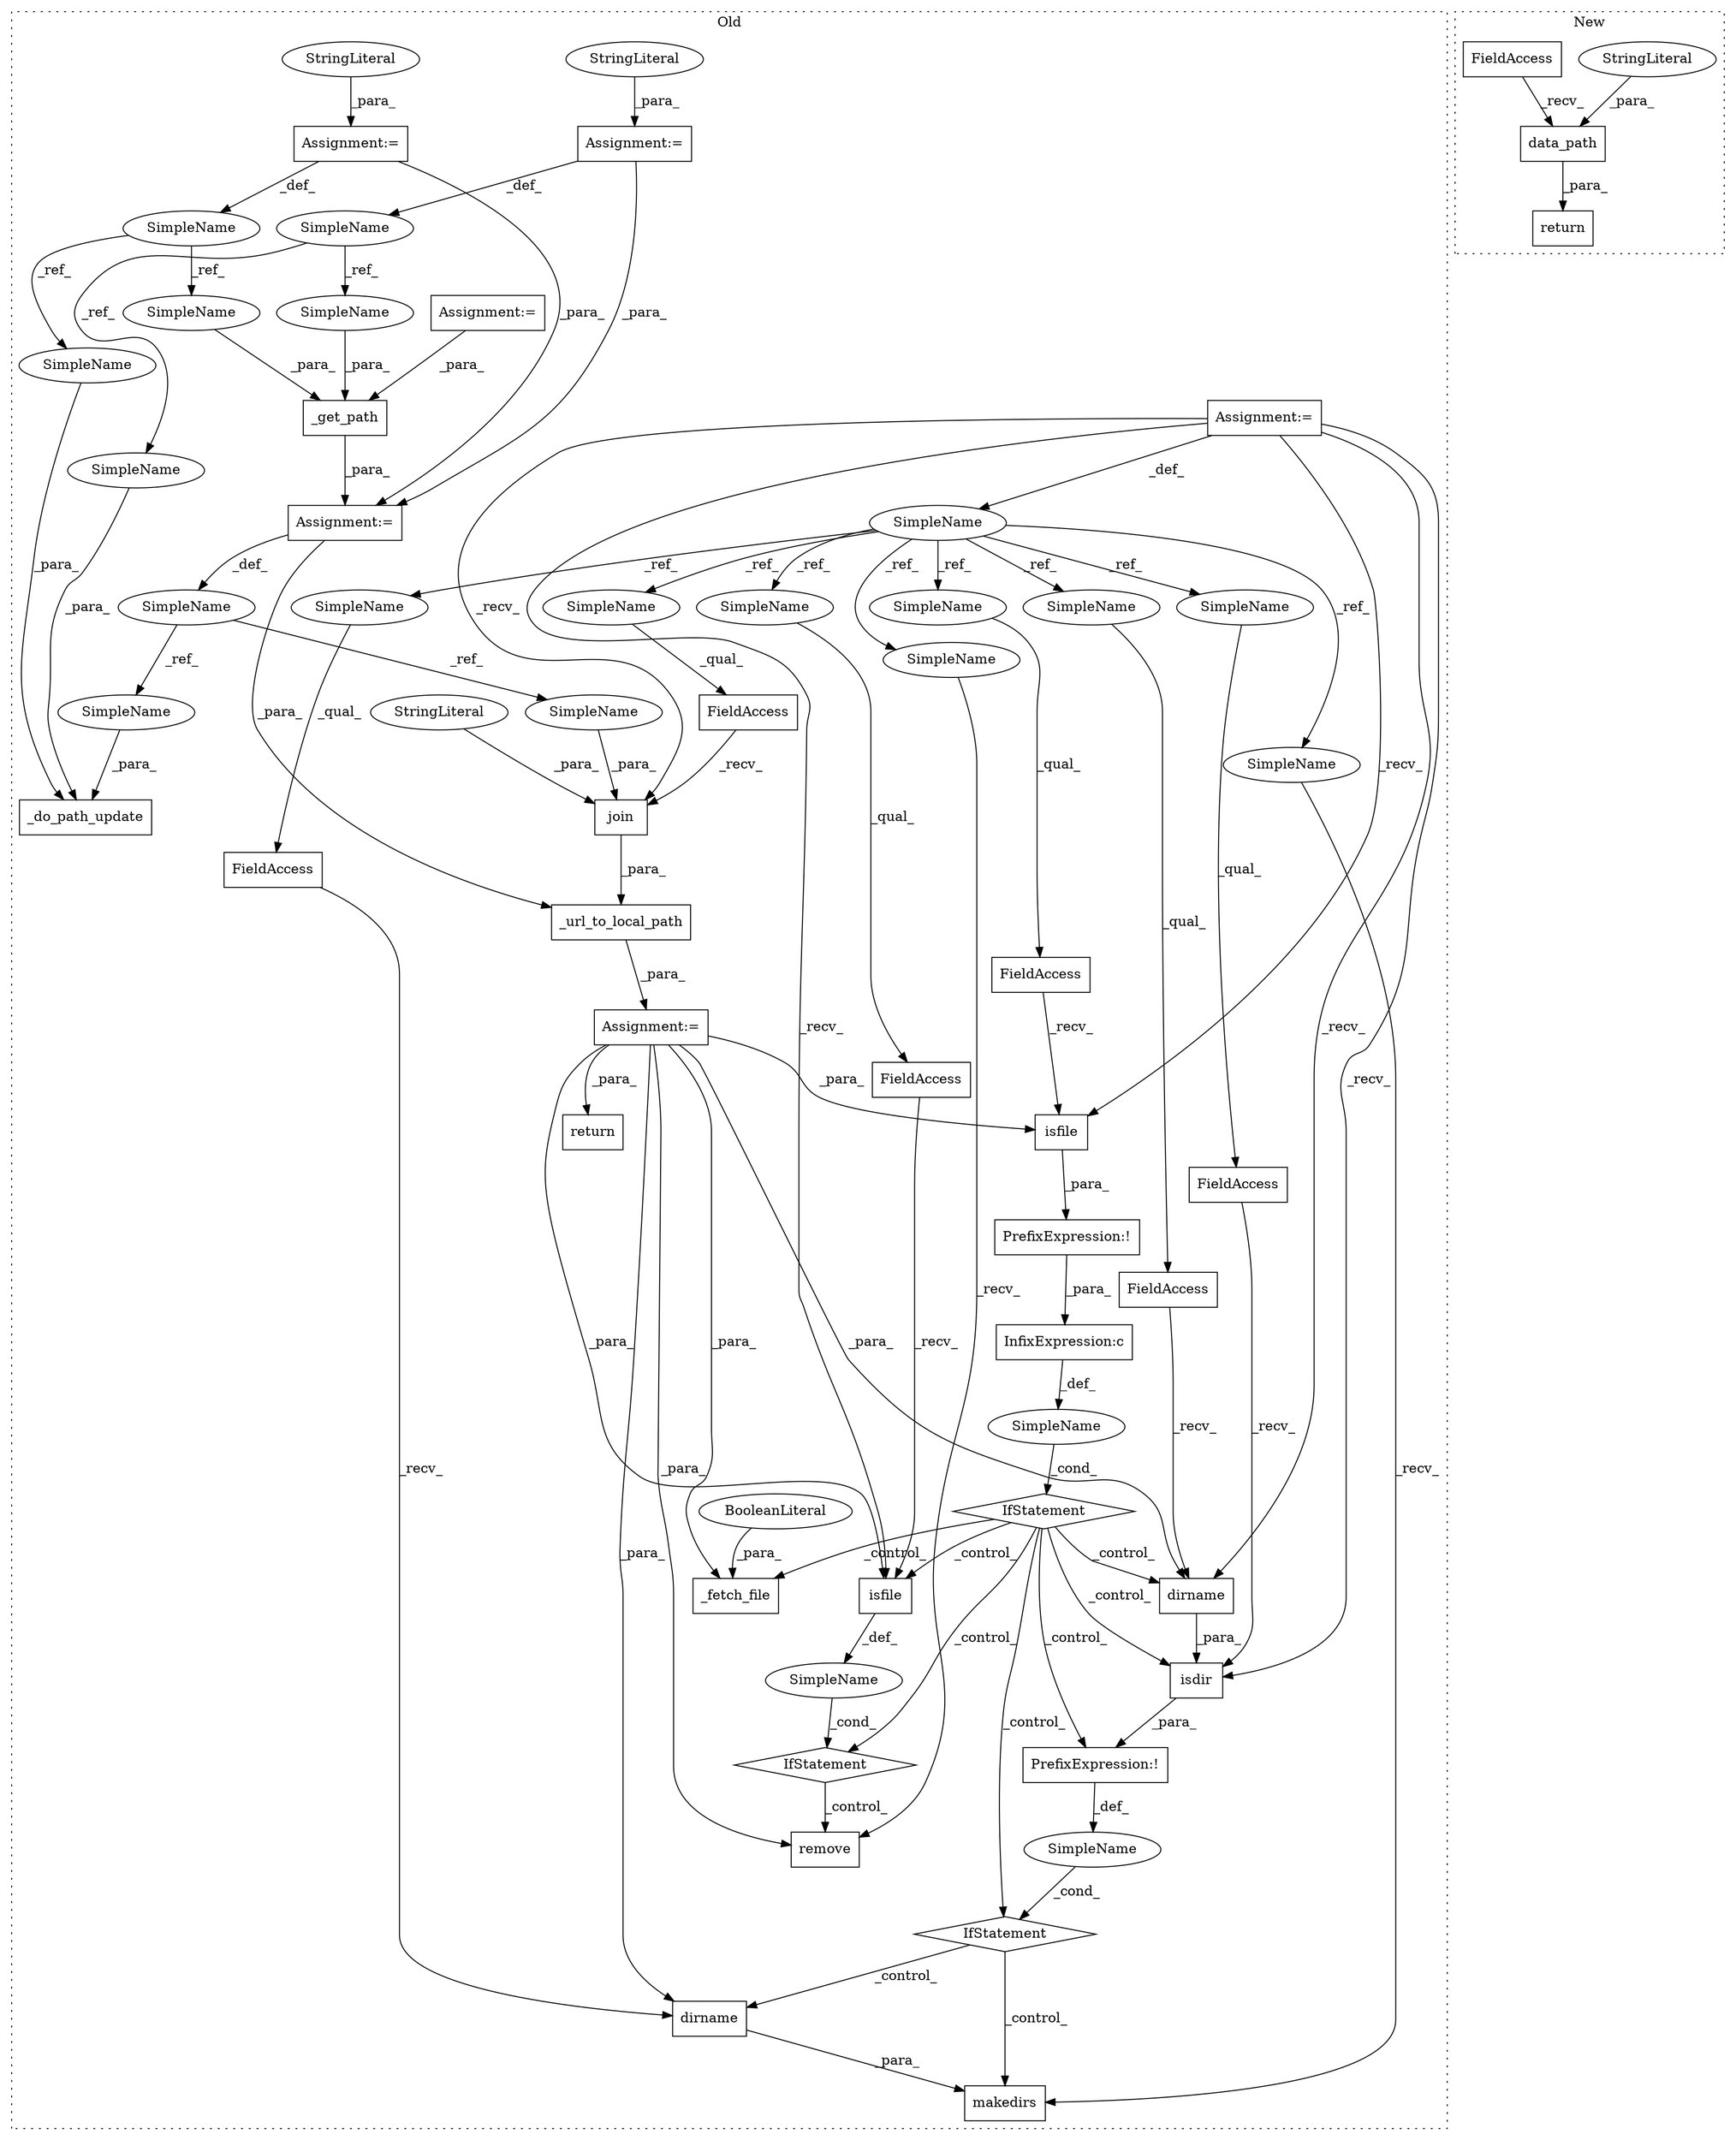 digraph G {
subgraph cluster0 {
1 [label="remove" a="32" s="1286,1304" l="7,1" shape="box"];
3 [label="IfStatement" a="25" s="1182,1230" l="4,2" shape="diamond"];
4 [label="SimpleName" a="42" s="" l="" shape="ellipse"];
5 [label="SimpleName" a="42" s="893" l="2" shape="ellipse"];
6 [label="FieldAccess" a="22" s="1100" l="7" shape="box"];
7 [label="FieldAccess" a="22" s="1340" l="7" shape="box"];
8 [label="join" a="32" s="1108,1133" l="5,1" shape="box"];
9 [label="StringLiteral" a="45" s="1118" l="15" shape="ellipse"];
10 [label="Assignment:=" a="7" s="893" l="2" shape="box"];
11 [label="Assignment:=" a="7" s="1076" l="1" shape="box"];
12 [label="return" a="41" s="1532" l="7" shape="box"];
13 [label="makedirs" a="32" s="1384,1421" l="9,1" shape="box"];
14 [label="dirname" a="32" s="1348,1367" l="8,1" shape="box"];
15 [label="PrefixExpression:!" a="38" s="1186" l="1" shape="box"];
16 [label="_url_to_local_path" a="32" s="1077,1134" l="19,1" shape="box"];
17 [label="dirname" a="32" s="1401,1420" l="8,1" shape="box"];
18 [label="PrefixExpression:!" a="38" s="1325" l="1" shape="box"];
19 [label="InfixExpression:c" a="27" s="1214" l="4" shape="box"];
20 [label="SimpleName" a="42" s="" l="" shape="ellipse"];
23 [label="_fetch_file" a="32" s="1438,1471" l="12,1" shape="box"];
24 [label="BooleanLiteral" a="9" s="1466" l="5" shape="ellipse"];
25 [label="FieldAccess" a="22" s="1244" l="7" shape="box"];
26 [label="FieldAccess" a="22" s="1326" l="7" shape="box"];
27 [label="FieldAccess" a="22" s="1393" l="7" shape="box"];
28 [label="FieldAccess" a="22" s="1187" l="7" shape="box"];
29 [label="SimpleName" a="42" s="" l="" shape="ellipse"];
30 [label="IfStatement" a="25" s="1240,1271" l="4,2" shape="diamond"];
32 [label="isfile" a="32" s="1252,1270" l="7,1" shape="box"];
33 [label="SimpleName" a="42" s="1030" l="4" shape="ellipse"];
34 [label="_do_path_update" a="32" s="1484,1525" l="16,1" shape="box"];
35 [label="isfile" a="32" s="1195,1213" l="7,1" shape="box"];
36 [label="SimpleName" a="42" s="1013" l="4" shape="ellipse"];
37 [label="_get_path" a="32" s="1035,1058" l="10,1" shape="box"];
38 [label="IfStatement" a="25" s="1321,1369" l="4,2" shape="diamond"];
39 [label="SimpleName" a="42" s="979" l="3" shape="ellipse"];
40 [label="Assignment:=" a="7" s="1017" l="1" shape="box"];
41 [label="Assignment:=" a="7" s="876" l="4" shape="box"];
42 [label="StringLiteral" a="45" s="1018" l="6" shape="ellipse"];
43 [label="Assignment:=" a="7" s="1034" l="1" shape="box"];
44 [label="Assignment:=" a="7" s="982" l="1" shape="box"];
45 [label="StringLiteral" a="45" s="983" l="24" shape="ellipse"];
46 [label="isdir" a="32" s="1334,1368" l="6,1" shape="box"];
47 [label="SimpleName" a="42" s="1054" l="4" shape="ellipse"];
48 [label="SimpleName" a="42" s="1521" l="4" shape="ellipse"];
49 [label="SimpleName" a="42" s="1500" l="4" shape="ellipse"];
50 [label="SimpleName" a="42" s="1113" l="4" shape="ellipse"];
51 [label="SimpleName" a="42" s="1187" l="2" shape="ellipse"];
52 [label="SimpleName" a="42" s="1326" l="2" shape="ellipse"];
53 [label="SimpleName" a="42" s="1283" l="2" shape="ellipse"];
54 [label="SimpleName" a="42" s="1393" l="2" shape="ellipse"];
55 [label="SimpleName" a="42" s="1100" l="2" shape="ellipse"];
56 [label="SimpleName" a="42" s="1244" l="2" shape="ellipse"];
57 [label="SimpleName" a="42" s="1340" l="2" shape="ellipse"];
58 [label="SimpleName" a="42" s="1381" l="2" shape="ellipse"];
59 [label="SimpleName" a="42" s="1517" l="3" shape="ellipse"];
60 [label="SimpleName" a="42" s="1050" l="3" shape="ellipse"];
label = "Old";
style="dotted";
}
subgraph cluster1 {
2 [label="return" a="41" s="678" l="7" shape="box"];
21 [label="data_path" a="32" s="709,769" l="10,1" shape="box"];
22 [label="StringLiteral" a="45" s="723" l="8" shape="ellipse"];
31 [label="FieldAccess" a="22" s="685" l="5" shape="box"];
label = "New";
style="dotted";
}
3 -> 38 [label="_control_"];
3 -> 30 [label="_control_"];
3 -> 14 [label="_control_"];
3 -> 18 [label="_control_"];
3 -> 46 [label="_control_"];
3 -> 32 [label="_control_"];
3 -> 23 [label="_control_"];
4 -> 3 [label="_cond_"];
5 -> 54 [label="_ref_"];
5 -> 51 [label="_ref_"];
5 -> 57 [label="_ref_"];
5 -> 56 [label="_ref_"];
5 -> 58 [label="_ref_"];
5 -> 52 [label="_ref_"];
5 -> 55 [label="_ref_"];
5 -> 53 [label="_ref_"];
6 -> 8 [label="_recv_"];
7 -> 14 [label="_recv_"];
8 -> 16 [label="_para_"];
9 -> 8 [label="_para_"];
10 -> 14 [label="_recv_"];
10 -> 32 [label="_recv_"];
10 -> 8 [label="_recv_"];
10 -> 46 [label="_recv_"];
10 -> 5 [label="_def_"];
10 -> 35 [label="_recv_"];
11 -> 14 [label="_para_"];
11 -> 12 [label="_para_"];
11 -> 32 [label="_para_"];
11 -> 1 [label="_para_"];
11 -> 17 [label="_para_"];
11 -> 23 [label="_para_"];
11 -> 35 [label="_para_"];
14 -> 46 [label="_para_"];
15 -> 19 [label="_para_"];
16 -> 11 [label="_para_"];
17 -> 13 [label="_para_"];
18 -> 20 [label="_def_"];
19 -> 4 [label="_def_"];
20 -> 38 [label="_cond_"];
21 -> 2 [label="_para_"];
22 -> 21 [label="_para_"];
24 -> 23 [label="_para_"];
25 -> 32 [label="_recv_"];
26 -> 46 [label="_recv_"];
27 -> 17 [label="_recv_"];
28 -> 35 [label="_recv_"];
29 -> 30 [label="_cond_"];
30 -> 1 [label="_control_"];
31 -> 21 [label="_recv_"];
32 -> 29 [label="_def_"];
33 -> 50 [label="_ref_"];
33 -> 49 [label="_ref_"];
35 -> 15 [label="_para_"];
36 -> 48 [label="_ref_"];
36 -> 47 [label="_ref_"];
37 -> 43 [label="_para_"];
38 -> 17 [label="_control_"];
38 -> 13 [label="_control_"];
39 -> 60 [label="_ref_"];
39 -> 59 [label="_ref_"];
40 -> 36 [label="_def_"];
40 -> 43 [label="_para_"];
41 -> 37 [label="_para_"];
42 -> 40 [label="_para_"];
43 -> 16 [label="_para_"];
43 -> 33 [label="_def_"];
44 -> 43 [label="_para_"];
44 -> 39 [label="_def_"];
45 -> 44 [label="_para_"];
46 -> 18 [label="_para_"];
47 -> 37 [label="_para_"];
48 -> 34 [label="_para_"];
49 -> 34 [label="_para_"];
50 -> 8 [label="_para_"];
51 -> 28 [label="_qual_"];
52 -> 26 [label="_qual_"];
53 -> 1 [label="_recv_"];
54 -> 27 [label="_qual_"];
55 -> 6 [label="_qual_"];
56 -> 25 [label="_qual_"];
57 -> 7 [label="_qual_"];
58 -> 13 [label="_recv_"];
59 -> 34 [label="_para_"];
60 -> 37 [label="_para_"];
}